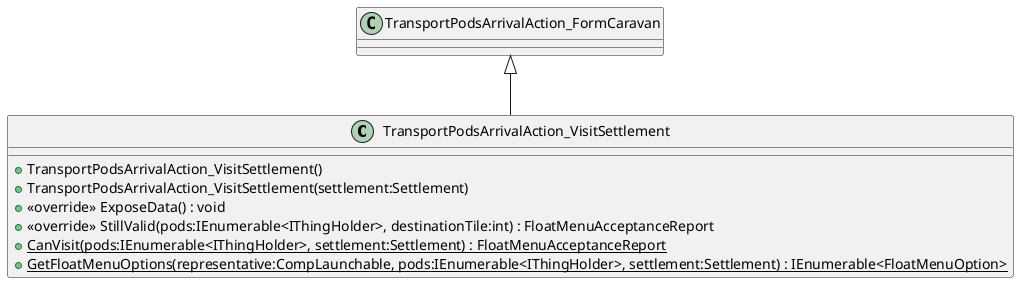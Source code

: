 @startuml
class TransportPodsArrivalAction_VisitSettlement {
    + TransportPodsArrivalAction_VisitSettlement()
    + TransportPodsArrivalAction_VisitSettlement(settlement:Settlement)
    + <<override>> ExposeData() : void
    + <<override>> StillValid(pods:IEnumerable<IThingHolder>, destinationTile:int) : FloatMenuAcceptanceReport
    + {static} CanVisit(pods:IEnumerable<IThingHolder>, settlement:Settlement) : FloatMenuAcceptanceReport
    + {static} GetFloatMenuOptions(representative:CompLaunchable, pods:IEnumerable<IThingHolder>, settlement:Settlement) : IEnumerable<FloatMenuOption>
}
TransportPodsArrivalAction_FormCaravan <|-- TransportPodsArrivalAction_VisitSettlement
@enduml
